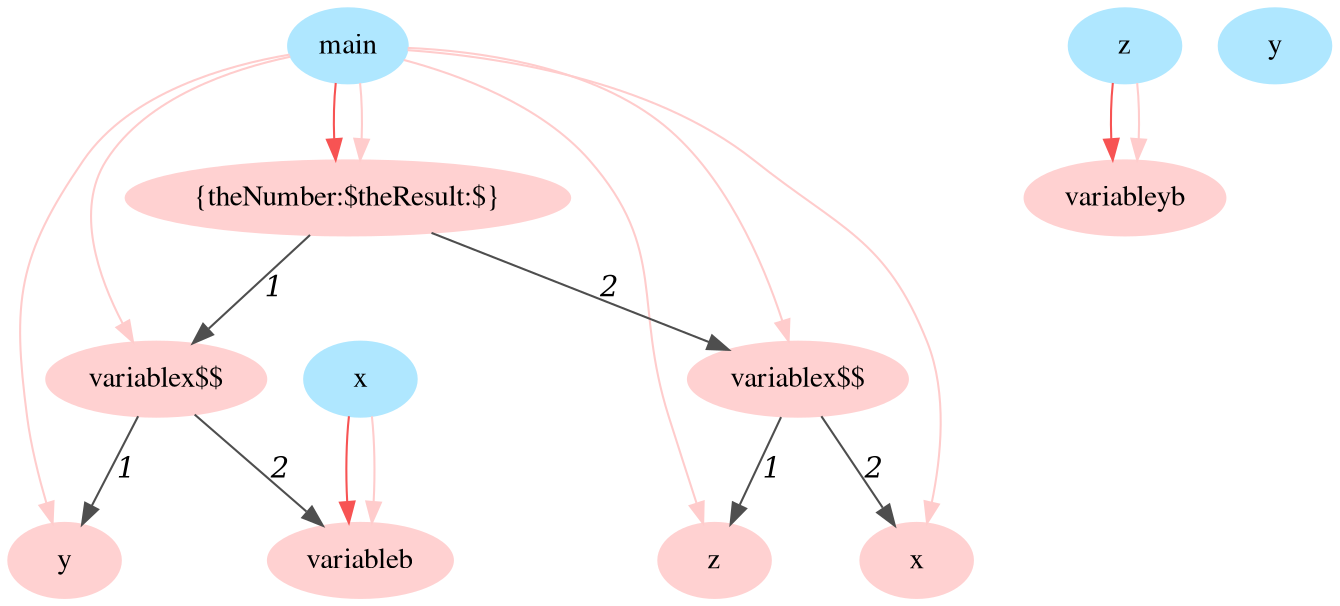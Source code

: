 digraph g{node_2515 [shape=ellipse, style=filled, color="#afe7ff", fontname="Times", label="main" ]
node_2516 [shape=ellipse, style=filled, color="#afe7ff", fontname="Times", label="z" ]
node_2520 [shape=ellipse, style=filled, color="#afe7ff", fontname="Times", label="y" ]
node_2524 [shape=ellipse, style=filled, color="#afe7ff", fontname="Times", label="x" ]
node_2552 [shape=ellipse, style=filled, color="#ffd1d1", fontname="Times", label="variableyb" ]
node_2555 [shape=ellipse, style=filled, color="#ffd1d1", fontname="Times", label="variableb" ]
node_2559 [shape=ellipse, style=filled, color="#ffd1d1", fontname="Times", label="y" ]
node_2562 [shape=ellipse, style=filled, color="#ffd1d1", fontname="Times", label="variablex$$" ]
node_2567 [shape=ellipse, style=filled, color="#ffd1d1", fontname="Times", label="z" ]
node_2570 [shape=ellipse, style=filled, color="#ffd1d1", fontname="Times", label="x" ]
node_2573 [shape=ellipse, style=filled, color="#ffd1d1", fontname="Times", label="variablex$$" ]
node_2578 [shape=ellipse, style=filled, color="#ffd1d1", fontname="Times", label="{theNumber:$theResult:$}" ]
node_2562 -> node_2555 [dir=forward, arrowHead=normal, fontname="Times-Italic", arrowsize=1, color="#4e4e4e", label="2" ]
node_2562 -> node_2559 [dir=forward, arrowHead=normal, fontname="Times-Italic", arrowsize=1, color="#4e4e4e", label="1" ]
node_2573 -> node_2567 [dir=forward, arrowHead=normal, fontname="Times-Italic", arrowsize=1, color="#4e4e4e", label="1" ]
node_2573 -> node_2570 [dir=forward, arrowHead=normal, fontname="Times-Italic", arrowsize=1, color="#4e4e4e", label="2" ]
node_2578 -> node_2562 [dir=forward, arrowHead=normal, fontname="Times-Italic", arrowsize=1, color="#4e4e4e", label="1" ]
node_2578 -> node_2573 [dir=forward, arrowHead=normal, fontname="Times-Italic", arrowsize=1, color="#4e4e4e", label="2" ]
node_2516 -> node_2552 [dir=forward, arrowHead=normal, fontname="Times-Italic", arrowsize=1, color="#f75353", label="" ]
node_2524 -> node_2555 [dir=forward, arrowHead=normal, fontname="Times-Italic", arrowsize=1, color="#f75353", label="" ]
node_2515 -> node_2578 [dir=forward, arrowHead=normal, fontname="Times-Italic", arrowsize=1, color="#f75353", label="" ]
node_2516 -> node_2552 [dir=forward, arrowHead=normal, fontname="Times-Italic", arrowsize=1, color="#ffcccc", label="" ]
node_2524 -> node_2555 [dir=forward, arrowHead=normal, fontname="Times-Italic", arrowsize=1, color="#ffcccc", label="" ]
node_2515 -> node_2559 [dir=forward, arrowHead=normal, fontname="Times-Italic", arrowsize=1, color="#ffcccc", label="" ]
node_2515 -> node_2562 [dir=forward, arrowHead=normal, fontname="Times-Italic", arrowsize=1, color="#ffcccc", label="" ]
node_2515 -> node_2567 [dir=forward, arrowHead=normal, fontname="Times-Italic", arrowsize=1, color="#ffcccc", label="" ]
node_2515 -> node_2570 [dir=forward, arrowHead=normal, fontname="Times-Italic", arrowsize=1, color="#ffcccc", label="" ]
node_2515 -> node_2573 [dir=forward, arrowHead=normal, fontname="Times-Italic", arrowsize=1, color="#ffcccc", label="" ]
node_2515 -> node_2578 [dir=forward, arrowHead=normal, fontname="Times-Italic", arrowsize=1, color="#ffcccc", label="" ]
}